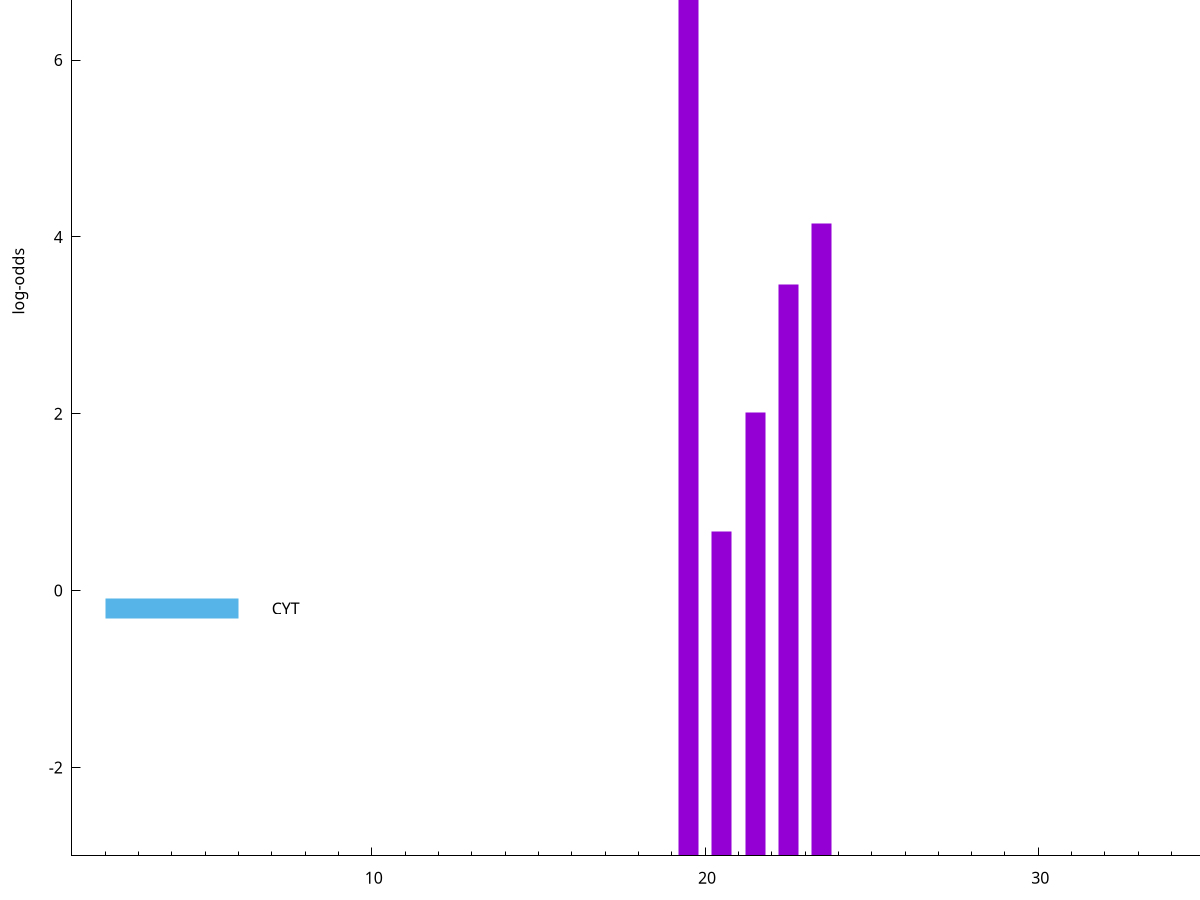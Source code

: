 set title "LipoP predictions for SRR5666563.gff"
set size 2., 1.4
set xrange [1:70] 
set mxtics 10
set yrange [-3:10]
set y2range [0:13]
set ylabel "log-odds"
set term postscript eps color solid "Helvetica" 30
set output "SRR5666563.gff2.eps"
set arrow from 2,9.27995 to 6,9.27995 nohead lt 1 lw 20
set label "SpI" at 7,9.27995
set arrow from 2,-0.200913 to 6,-0.200913 nohead lt 3 lw 20
set label "CYT" at 7,-0.200913
set arrow from 2,9.27995 to 6,9.27995 nohead lt 1 lw 20
set label "SpI" at 7,9.27995
# NOTE: The scores below are the log-odds scores with the threshold
# NOTE: subtracted (a hack to make gnuplot make the histogram all
# NOTE: look nice).
plot "-" axes x1y2 title "" with impulses lt 1 lw 20
19.500000 12.197340
23.500000 7.150300
22.500000 6.459450
21.500000 5.009740
20.500000 3.670920
e
exit
